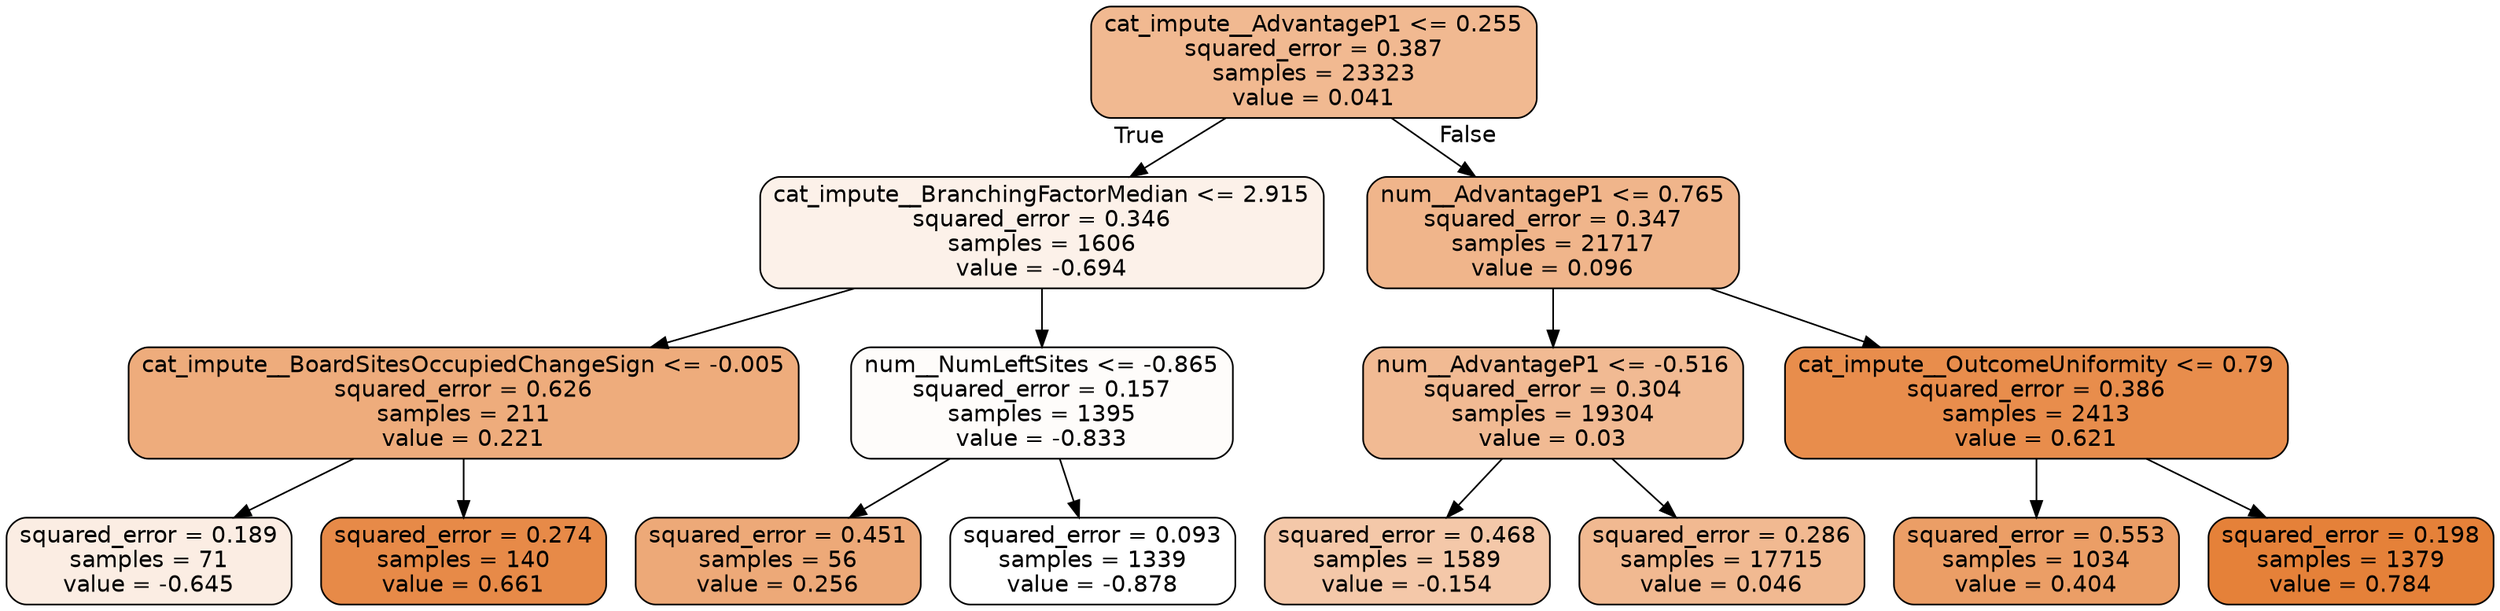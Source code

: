 digraph Tree {
node [shape=box, style="filled, rounded", color="black", fontname="helvetica"] ;
edge [fontname="helvetica"] ;
0 [label="cat_impute__AdvantageP1 <= 0.255\nsquared_error = 0.387\nsamples = 23323\nvalue = 0.041", fillcolor="#f1b991"] ;
1 [label="cat_impute__BranchingFactorMedian <= 2.915\nsquared_error = 0.346\nsamples = 1606\nvalue = -0.694", fillcolor="#fcf1e9"] ;
0 -> 1 [labeldistance=2.5, labelangle=45, headlabel="True"] ;
2 [label="cat_impute__BoardSitesOccupiedChangeSign <= -0.005\nsquared_error = 0.626\nsamples = 211\nvalue = 0.221", fillcolor="#eeac7c"] ;
1 -> 2 ;
3 [label="squared_error = 0.189\nsamples = 71\nvalue = -0.645", fillcolor="#fbede3"] ;
2 -> 3 ;
4 [label="squared_error = 0.274\nsamples = 140\nvalue = 0.661", fillcolor="#e78a48"] ;
2 -> 4 ;
5 [label="num__NumLeftSites <= -0.865\nsquared_error = 0.157\nsamples = 1395\nvalue = -0.833", fillcolor="#fefcfa"] ;
1 -> 5 ;
6 [label="squared_error = 0.451\nsamples = 56\nvalue = 0.256", fillcolor="#eda978"] ;
5 -> 6 ;
7 [label="squared_error = 0.093\nsamples = 1339\nvalue = -0.878", fillcolor="#ffffff"] ;
5 -> 7 ;
8 [label="num__AdvantageP1 <= 0.765\nsquared_error = 0.347\nsamples = 21717\nvalue = 0.096", fillcolor="#f0b58b"] ;
0 -> 8 [labeldistance=2.5, labelangle=-45, headlabel="False"] ;
9 [label="num__AdvantageP1 <= -0.516\nsquared_error = 0.304\nsamples = 19304\nvalue = 0.03", fillcolor="#f1ba93"] ;
8 -> 9 ;
10 [label="squared_error = 0.468\nsamples = 1589\nvalue = -0.154", fillcolor="#f4c8a9"] ;
9 -> 10 ;
11 [label="squared_error = 0.286\nsamples = 17715\nvalue = 0.046", fillcolor="#f1b991"] ;
9 -> 11 ;
12 [label="cat_impute__OutcomeUniformity <= 0.79\nsquared_error = 0.386\nsamples = 2413\nvalue = 0.621", fillcolor="#e88d4c"] ;
8 -> 12 ;
13 [label="squared_error = 0.553\nsamples = 1034\nvalue = 0.404", fillcolor="#eb9e66"] ;
12 -> 13 ;
14 [label="squared_error = 0.198\nsamples = 1379\nvalue = 0.784", fillcolor="#e58139"] ;
12 -> 14 ;
}